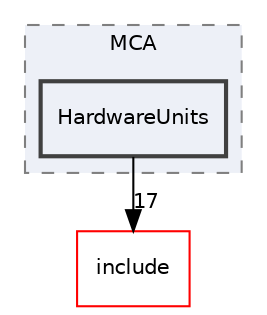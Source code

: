 digraph "lib/MCA/HardwareUnits"
{
 // LATEX_PDF_SIZE
  bgcolor="transparent";
  edge [fontname="Helvetica",fontsize="10",labelfontname="Helvetica",labelfontsize="10"];
  node [fontname="Helvetica",fontsize="10",shape="box"];
  compound=true
  subgraph clusterdir_cb45c0f3679d3f959ecd5a490a86aa87 {
    graph [ bgcolor="#edf0f7", pencolor="grey50", style="filled,dashed,", label="MCA", fontname="Helvetica", fontsize="10", URL="dir_cb45c0f3679d3f959ecd5a490a86aa87.html"]
  dir_07b34008ddda7782874b79f0c9c3b5ab [label="HardwareUnits", style="filled,bold,", fillcolor="#edf0f7", color="grey25", URL="dir_07b34008ddda7782874b79f0c9c3b5ab.html"];
  }
  dir_d44c64559bbebec7f509842c48db8b23 [label="include", style="", fillcolor="#edf0f7", color="red", URL="dir_d44c64559bbebec7f509842c48db8b23.html"];
  dir_07b34008ddda7782874b79f0c9c3b5ab->dir_d44c64559bbebec7f509842c48db8b23 [headlabel="17", labeldistance=1.5 headhref="dir_000079_000082.html"];
}
